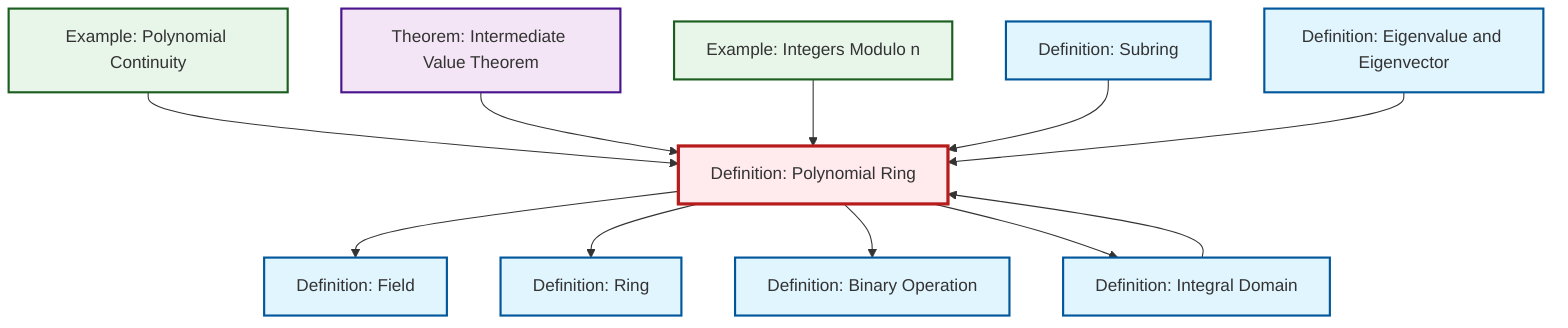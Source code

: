 graph TD
    classDef definition fill:#e1f5fe,stroke:#01579b,stroke-width:2px
    classDef theorem fill:#f3e5f5,stroke:#4a148c,stroke-width:2px
    classDef axiom fill:#fff3e0,stroke:#e65100,stroke-width:2px
    classDef example fill:#e8f5e9,stroke:#1b5e20,stroke-width:2px
    classDef current fill:#ffebee,stroke:#b71c1c,stroke-width:3px
    def-ring["Definition: Ring"]:::definition
    def-polynomial-ring["Definition: Polynomial Ring"]:::definition
    def-field["Definition: Field"]:::definition
    thm-intermediate-value["Theorem: Intermediate Value Theorem"]:::theorem
    ex-polynomial-continuity["Example: Polynomial Continuity"]:::example
    def-integral-domain["Definition: Integral Domain"]:::definition
    ex-quotient-integers-mod-n["Example: Integers Modulo n"]:::example
    def-subring["Definition: Subring"]:::definition
    def-eigenvalue-eigenvector["Definition: Eigenvalue and Eigenvector"]:::definition
    def-binary-operation["Definition: Binary Operation"]:::definition
    ex-polynomial-continuity --> def-polynomial-ring
    def-polynomial-ring --> def-field
    def-polynomial-ring --> def-ring
    thm-intermediate-value --> def-polynomial-ring
    def-integral-domain --> def-polynomial-ring
    ex-quotient-integers-mod-n --> def-polynomial-ring
    def-polynomial-ring --> def-binary-operation
    def-polynomial-ring --> def-integral-domain
    def-subring --> def-polynomial-ring
    def-eigenvalue-eigenvector --> def-polynomial-ring
    class def-polynomial-ring current